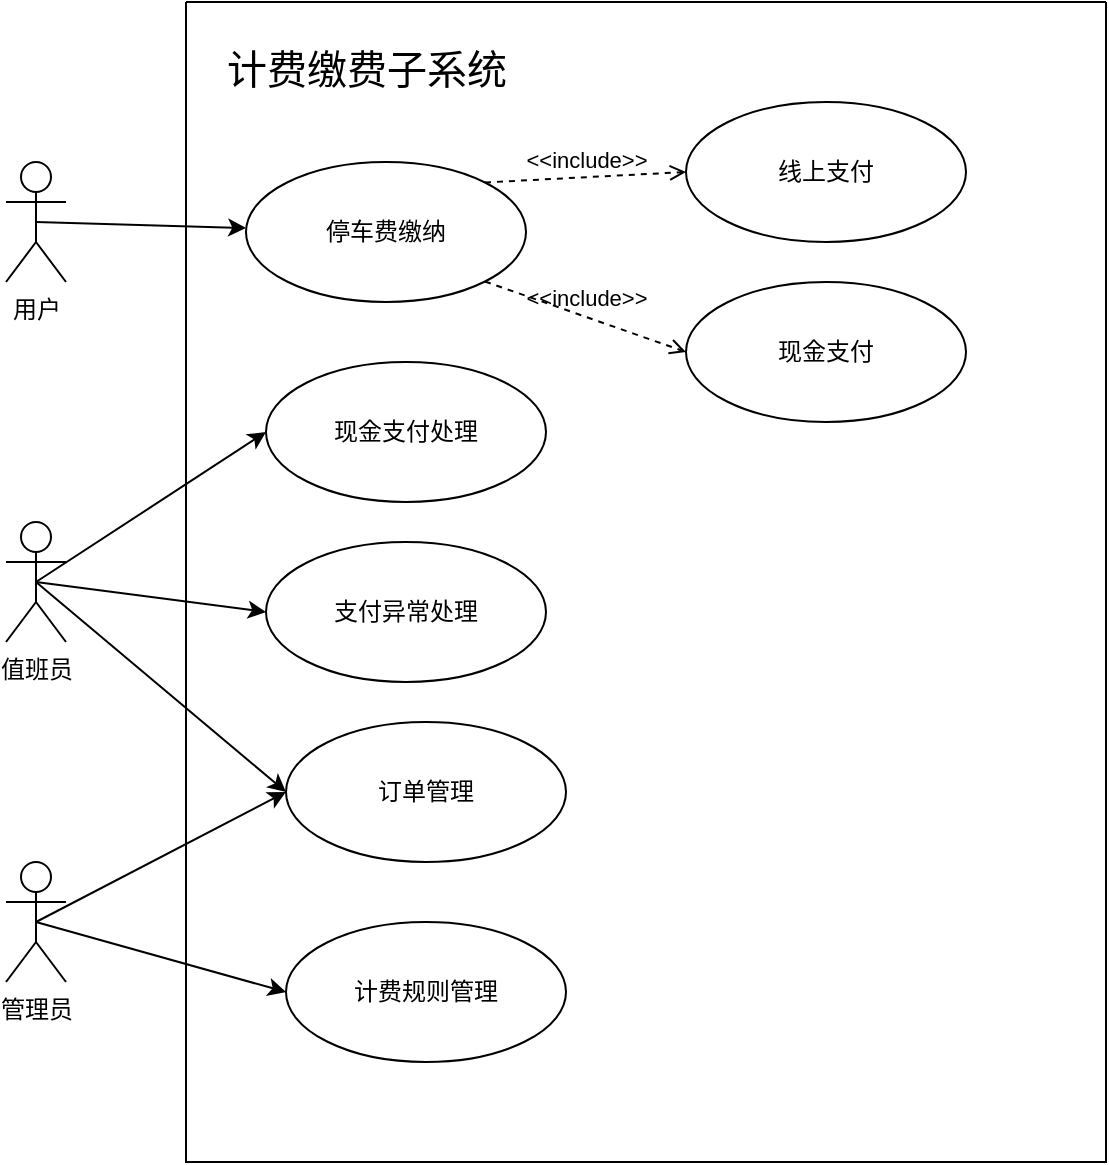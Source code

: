 <mxfile version="26.2.15">
  <diagram name="第 1 页" id="jutOIY6SssQ-5tORfhLi">
    <mxGraphModel dx="1213" dy="828" grid="1" gridSize="10" guides="1" tooltips="1" connect="1" arrows="1" fold="1" page="1" pageScale="1" pageWidth="827" pageHeight="1169" math="0" shadow="0">
      <root>
        <mxCell id="0" />
        <mxCell id="1" parent="0" />
        <mxCell id="C8f79iCDDhOMxNhhSIbN-1" value="" style="swimlane;startSize=0;" vertex="1" parent="1">
          <mxGeometry x="170" y="140" width="460" height="580" as="geometry" />
        </mxCell>
        <mxCell id="C8f79iCDDhOMxNhhSIbN-7" value="停车费缴纳" style="ellipse;whiteSpace=wrap;html=1;" vertex="1" parent="C8f79iCDDhOMxNhhSIbN-1">
          <mxGeometry x="30" y="80" width="140" height="70" as="geometry" />
        </mxCell>
        <mxCell id="C8f79iCDDhOMxNhhSIbN-8" value="线上支付" style="ellipse;whiteSpace=wrap;html=1;" vertex="1" parent="C8f79iCDDhOMxNhhSIbN-1">
          <mxGeometry x="250" y="50" width="140" height="70" as="geometry" />
        </mxCell>
        <mxCell id="C8f79iCDDhOMxNhhSIbN-9" value="现金支付" style="ellipse;whiteSpace=wrap;html=1;" vertex="1" parent="C8f79iCDDhOMxNhhSIbN-1">
          <mxGeometry x="250" y="140" width="140" height="70" as="geometry" />
        </mxCell>
        <mxCell id="C8f79iCDDhOMxNhhSIbN-10" value="现金支付处理" style="ellipse;whiteSpace=wrap;html=1;" vertex="1" parent="C8f79iCDDhOMxNhhSIbN-1">
          <mxGeometry x="40" y="180" width="140" height="70" as="geometry" />
        </mxCell>
        <mxCell id="C8f79iCDDhOMxNhhSIbN-11" value="支付异常处理" style="ellipse;whiteSpace=wrap;html=1;" vertex="1" parent="C8f79iCDDhOMxNhhSIbN-1">
          <mxGeometry x="40" y="270" width="140" height="70" as="geometry" />
        </mxCell>
        <mxCell id="C8f79iCDDhOMxNhhSIbN-12" value="订单管理" style="ellipse;whiteSpace=wrap;html=1;" vertex="1" parent="C8f79iCDDhOMxNhhSIbN-1">
          <mxGeometry x="50" y="360" width="140" height="70" as="geometry" />
        </mxCell>
        <mxCell id="C8f79iCDDhOMxNhhSIbN-13" value="计费规则管理" style="ellipse;whiteSpace=wrap;html=1;" vertex="1" parent="C8f79iCDDhOMxNhhSIbN-1">
          <mxGeometry x="50" y="460" width="140" height="70" as="geometry" />
        </mxCell>
        <mxCell id="C8f79iCDDhOMxNhhSIbN-14" value="&amp;lt;&amp;lt;include&amp;gt;&amp;gt;" style="html=1;verticalAlign=bottom;labelBackgroundColor=none;endArrow=open;endFill=0;dashed=1;rounded=0;exitX=1;exitY=0;exitDx=0;exitDy=0;entryX=0;entryY=0.5;entryDx=0;entryDy=0;" edge="1" parent="C8f79iCDDhOMxNhhSIbN-1" source="C8f79iCDDhOMxNhhSIbN-7" target="C8f79iCDDhOMxNhhSIbN-8">
          <mxGeometry width="160" relative="1" as="geometry">
            <mxPoint x="140" y="70" as="sourcePoint" />
            <mxPoint x="300" y="70" as="targetPoint" />
          </mxGeometry>
        </mxCell>
        <mxCell id="C8f79iCDDhOMxNhhSIbN-15" value="&amp;lt;&amp;lt;include&amp;gt;&amp;gt;" style="html=1;verticalAlign=bottom;labelBackgroundColor=none;endArrow=open;endFill=0;dashed=1;rounded=0;exitX=1;exitY=1;exitDx=0;exitDy=0;entryX=0;entryY=0.5;entryDx=0;entryDy=0;" edge="1" parent="C8f79iCDDhOMxNhhSIbN-1" source="C8f79iCDDhOMxNhhSIbN-7" target="C8f79iCDDhOMxNhhSIbN-9">
          <mxGeometry width="160" relative="1" as="geometry">
            <mxPoint x="100" y="150" as="sourcePoint" />
            <mxPoint x="260" y="150" as="targetPoint" />
          </mxGeometry>
        </mxCell>
        <mxCell id="C8f79iCDDhOMxNhhSIbN-2" value="用户" style="shape=umlActor;verticalLabelPosition=bottom;verticalAlign=top;html=1;outlineConnect=0;" vertex="1" parent="1">
          <mxGeometry x="80" y="220" width="30" height="60" as="geometry" />
        </mxCell>
        <mxCell id="C8f79iCDDhOMxNhhSIbN-3" value="值班员" style="shape=umlActor;verticalLabelPosition=bottom;verticalAlign=top;html=1;outlineConnect=0;" vertex="1" parent="1">
          <mxGeometry x="80" y="400" width="30" height="60" as="geometry" />
        </mxCell>
        <mxCell id="C8f79iCDDhOMxNhhSIbN-4" value="管理员" style="shape=umlActor;verticalLabelPosition=bottom;verticalAlign=top;html=1;outlineConnect=0;" vertex="1" parent="1">
          <mxGeometry x="80" y="570" width="30" height="60" as="geometry" />
        </mxCell>
        <mxCell id="C8f79iCDDhOMxNhhSIbN-5" value="&lt;font style=&quot;font-size: 20px;&quot;&gt;计费缴费子系统&lt;/font&gt;" style="text;html=1;align=center;verticalAlign=middle;resizable=0;points=[];autosize=1;strokeColor=none;fillColor=none;" vertex="1" parent="1">
          <mxGeometry x="180" y="153" width="160" height="40" as="geometry" />
        </mxCell>
        <mxCell id="C8f79iCDDhOMxNhhSIbN-16" value="" style="endArrow=classic;html=1;rounded=0;exitX=0.5;exitY=0.5;exitDx=0;exitDy=0;exitPerimeter=0;" edge="1" parent="1" source="C8f79iCDDhOMxNhhSIbN-2" target="C8f79iCDDhOMxNhhSIbN-7">
          <mxGeometry width="50" height="50" relative="1" as="geometry">
            <mxPoint x="390" y="550" as="sourcePoint" />
            <mxPoint x="440" y="500" as="targetPoint" />
          </mxGeometry>
        </mxCell>
        <mxCell id="C8f79iCDDhOMxNhhSIbN-17" value="" style="endArrow=classic;html=1;rounded=0;entryX=0;entryY=0.5;entryDx=0;entryDy=0;exitX=0.5;exitY=0.5;exitDx=0;exitDy=0;exitPerimeter=0;" edge="1" parent="1" source="C8f79iCDDhOMxNhhSIbN-3" target="C8f79iCDDhOMxNhhSIbN-10">
          <mxGeometry width="50" height="50" relative="1" as="geometry">
            <mxPoint x="100" y="250" as="sourcePoint" />
            <mxPoint x="440" y="500" as="targetPoint" />
          </mxGeometry>
        </mxCell>
        <mxCell id="C8f79iCDDhOMxNhhSIbN-18" value="" style="endArrow=classic;html=1;rounded=0;exitX=0.5;exitY=0.5;exitDx=0;exitDy=0;exitPerimeter=0;entryX=0;entryY=0.5;entryDx=0;entryDy=0;" edge="1" parent="1" source="C8f79iCDDhOMxNhhSIbN-3" target="C8f79iCDDhOMxNhhSIbN-11">
          <mxGeometry width="50" height="50" relative="1" as="geometry">
            <mxPoint x="390" y="550" as="sourcePoint" />
            <mxPoint x="440" y="500" as="targetPoint" />
          </mxGeometry>
        </mxCell>
        <mxCell id="C8f79iCDDhOMxNhhSIbN-19" value="" style="endArrow=classic;html=1;rounded=0;exitX=0.5;exitY=0.5;exitDx=0;exitDy=0;exitPerimeter=0;entryX=0;entryY=0.5;entryDx=0;entryDy=0;" edge="1" parent="1" source="C8f79iCDDhOMxNhhSIbN-3" target="C8f79iCDDhOMxNhhSIbN-12">
          <mxGeometry width="50" height="50" relative="1" as="geometry">
            <mxPoint x="390" y="550" as="sourcePoint" />
            <mxPoint x="440" y="500" as="targetPoint" />
          </mxGeometry>
        </mxCell>
        <mxCell id="C8f79iCDDhOMxNhhSIbN-20" value="" style="endArrow=classic;html=1;rounded=0;exitX=0.5;exitY=0.5;exitDx=0;exitDy=0;exitPerimeter=0;entryX=0;entryY=0.5;entryDx=0;entryDy=0;" edge="1" parent="1" source="C8f79iCDDhOMxNhhSIbN-4" target="C8f79iCDDhOMxNhhSIbN-12">
          <mxGeometry width="50" height="50" relative="1" as="geometry">
            <mxPoint x="390" y="550" as="sourcePoint" />
            <mxPoint x="440" y="500" as="targetPoint" />
          </mxGeometry>
        </mxCell>
        <mxCell id="C8f79iCDDhOMxNhhSIbN-21" value="" style="endArrow=classic;html=1;rounded=0;exitX=0.5;exitY=0.5;exitDx=0;exitDy=0;exitPerimeter=0;entryX=0;entryY=0.5;entryDx=0;entryDy=0;" edge="1" parent="1" source="C8f79iCDDhOMxNhhSIbN-4" target="C8f79iCDDhOMxNhhSIbN-13">
          <mxGeometry width="50" height="50" relative="1" as="geometry">
            <mxPoint x="390" y="550" as="sourcePoint" />
            <mxPoint x="440" y="500" as="targetPoint" />
          </mxGeometry>
        </mxCell>
      </root>
    </mxGraphModel>
  </diagram>
</mxfile>
